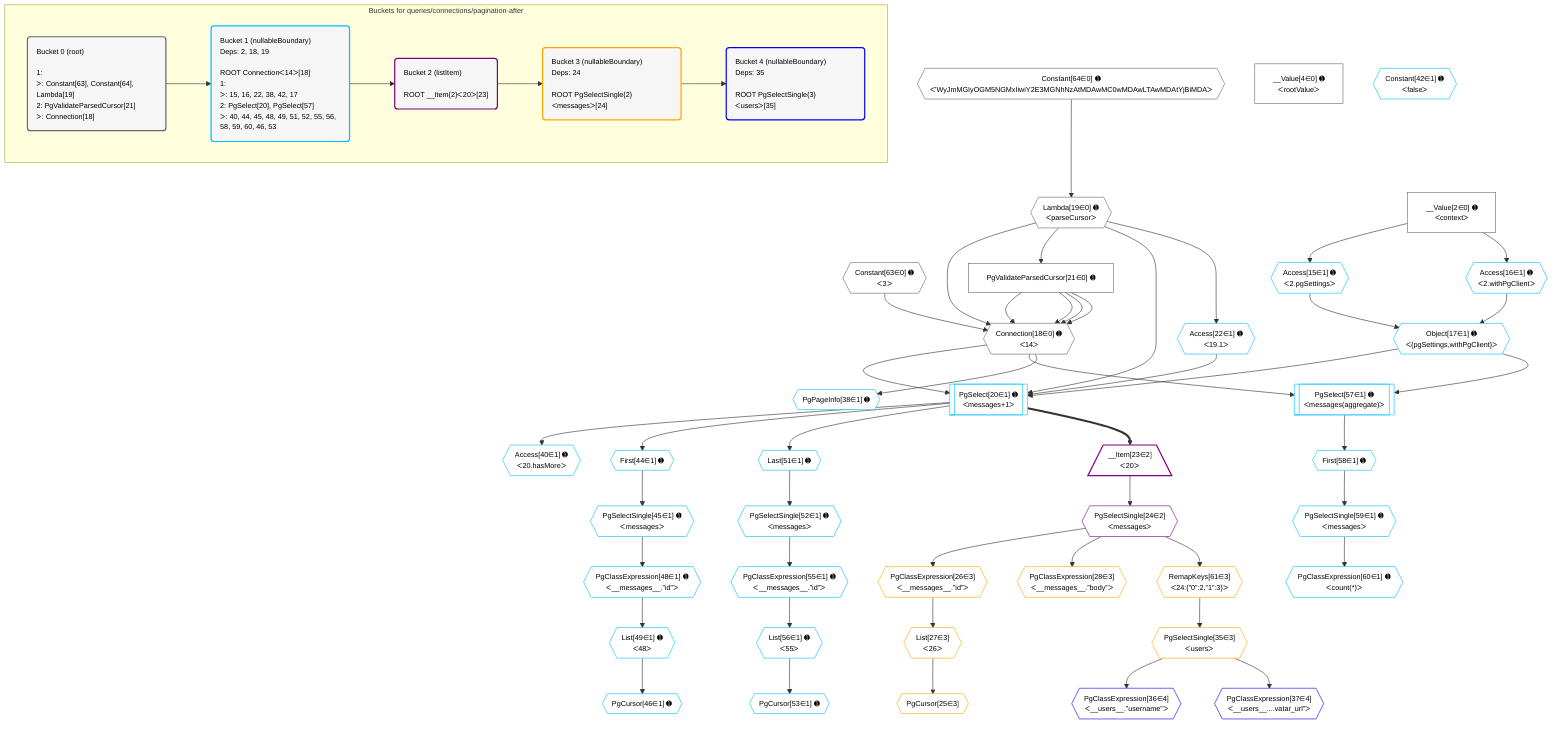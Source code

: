 %%{init: {'themeVariables': { 'fontSize': '12px'}}}%%
graph TD
    classDef path fill:#eee,stroke:#000,color:#000
    classDef plan fill:#fff,stroke-width:1px,color:#000
    classDef itemplan fill:#fff,stroke-width:2px,color:#000
    classDef unbatchedplan fill:#dff,stroke-width:1px,color:#000
    classDef sideeffectplan fill:#fcc,stroke-width:2px,color:#000
    classDef bucket fill:#f6f6f6,color:#000,stroke-width:2px,text-align:left


    %% plan dependencies
    Connection18{{"Connection[18∈0] ➊<br />ᐸ14ᐳ"}}:::plan
    Constant63{{"Constant[63∈0] ➊<br />ᐸ3ᐳ"}}:::plan
    Lambda19{{"Lambda[19∈0] ➊<br />ᐸparseCursorᐳ"}}:::plan
    PgValidateParsedCursor21["PgValidateParsedCursor[21∈0] ➊"]:::plan
    Constant63 & Lambda19 & PgValidateParsedCursor21 & PgValidateParsedCursor21 & PgValidateParsedCursor21 & PgValidateParsedCursor21 --> Connection18
    Constant64{{"Constant[64∈0] ➊<br />ᐸ'WyJmMGIyOGM5NGMxIiwiY2E3MGNhNzAtMDAwMC0wMDAwLTAwMDAtYjBiMDAᐳ"}}:::plan
    Constant64 --> Lambda19
    Lambda19 --> PgValidateParsedCursor21
    __Value2["__Value[2∈0] ➊<br />ᐸcontextᐳ"]:::plan
    __Value4["__Value[4∈0] ➊<br />ᐸrootValueᐳ"]:::plan
    PgSelect20[["PgSelect[20∈1] ➊<br />ᐸmessages+1ᐳ"]]:::plan
    Object17{{"Object[17∈1] ➊<br />ᐸ{pgSettings,withPgClient}ᐳ"}}:::plan
    Access22{{"Access[22∈1] ➊<br />ᐸ19.1ᐳ"}}:::plan
    Object17 & Connection18 & Lambda19 & Access22 --> PgSelect20
    Access15{{"Access[15∈1] ➊<br />ᐸ2.pgSettingsᐳ"}}:::plan
    Access16{{"Access[16∈1] ➊<br />ᐸ2.withPgClientᐳ"}}:::plan
    Access15 & Access16 --> Object17
    PgSelect57[["PgSelect[57∈1] ➊<br />ᐸmessages(aggregate)ᐳ"]]:::plan
    Object17 & Connection18 --> PgSelect57
    __Value2 --> Access15
    __Value2 --> Access16
    Lambda19 --> Access22
    PgPageInfo38{{"PgPageInfo[38∈1] ➊"}}:::plan
    Connection18 --> PgPageInfo38
    Access40{{"Access[40∈1] ➊<br />ᐸ20.hasMoreᐳ"}}:::plan
    PgSelect20 --> Access40
    First44{{"First[44∈1] ➊"}}:::plan
    PgSelect20 --> First44
    PgSelectSingle45{{"PgSelectSingle[45∈1] ➊<br />ᐸmessagesᐳ"}}:::plan
    First44 --> PgSelectSingle45
    PgCursor46{{"PgCursor[46∈1] ➊"}}:::plan
    List49{{"List[49∈1] ➊<br />ᐸ48ᐳ"}}:::plan
    List49 --> PgCursor46
    PgClassExpression48{{"PgClassExpression[48∈1] ➊<br />ᐸ__messages__.”id”ᐳ"}}:::plan
    PgSelectSingle45 --> PgClassExpression48
    PgClassExpression48 --> List49
    Last51{{"Last[51∈1] ➊"}}:::plan
    PgSelect20 --> Last51
    PgSelectSingle52{{"PgSelectSingle[52∈1] ➊<br />ᐸmessagesᐳ"}}:::plan
    Last51 --> PgSelectSingle52
    PgCursor53{{"PgCursor[53∈1] ➊"}}:::plan
    List56{{"List[56∈1] ➊<br />ᐸ55ᐳ"}}:::plan
    List56 --> PgCursor53
    PgClassExpression55{{"PgClassExpression[55∈1] ➊<br />ᐸ__messages__.”id”ᐳ"}}:::plan
    PgSelectSingle52 --> PgClassExpression55
    PgClassExpression55 --> List56
    First58{{"First[58∈1] ➊"}}:::plan
    PgSelect57 --> First58
    PgSelectSingle59{{"PgSelectSingle[59∈1] ➊<br />ᐸmessagesᐳ"}}:::plan
    First58 --> PgSelectSingle59
    PgClassExpression60{{"PgClassExpression[60∈1] ➊<br />ᐸcount(*)ᐳ"}}:::plan
    PgSelectSingle59 --> PgClassExpression60
    Constant42{{"Constant[42∈1] ➊<br />ᐸfalseᐳ"}}:::plan
    __Item23[/"__Item[23∈2]<br />ᐸ20ᐳ"\]:::itemplan
    PgSelect20 ==> __Item23
    PgSelectSingle24{{"PgSelectSingle[24∈2]<br />ᐸmessagesᐳ"}}:::plan
    __Item23 --> PgSelectSingle24
    PgCursor25{{"PgCursor[25∈3]"}}:::plan
    List27{{"List[27∈3]<br />ᐸ26ᐳ"}}:::plan
    List27 --> PgCursor25
    PgClassExpression26{{"PgClassExpression[26∈3]<br />ᐸ__messages__.”id”ᐳ"}}:::plan
    PgSelectSingle24 --> PgClassExpression26
    PgClassExpression26 --> List27
    PgClassExpression28{{"PgClassExpression[28∈3]<br />ᐸ__messages__.”body”ᐳ"}}:::plan
    PgSelectSingle24 --> PgClassExpression28
    PgSelectSingle35{{"PgSelectSingle[35∈3]<br />ᐸusersᐳ"}}:::plan
    RemapKeys61{{"RemapKeys[61∈3]<br />ᐸ24:{”0”:2,”1”:3}ᐳ"}}:::plan
    RemapKeys61 --> PgSelectSingle35
    PgSelectSingle24 --> RemapKeys61
    PgClassExpression36{{"PgClassExpression[36∈4]<br />ᐸ__users__.”username”ᐳ"}}:::plan
    PgSelectSingle35 --> PgClassExpression36
    PgClassExpression37{{"PgClassExpression[37∈4]<br />ᐸ__users__....vatar_url”ᐳ"}}:::plan
    PgSelectSingle35 --> PgClassExpression37

    %% define steps

    subgraph "Buckets for queries/connections/pagination-after"
    Bucket0("Bucket 0 (root)<br /><br />1: <br />ᐳ: Constant[63], Constant[64], Lambda[19]<br />2: PgValidateParsedCursor[21]<br />ᐳ: Connection[18]"):::bucket
    classDef bucket0 stroke:#696969
    class Bucket0,__Value2,__Value4,Connection18,Lambda19,PgValidateParsedCursor21,Constant63,Constant64 bucket0
    Bucket1("Bucket 1 (nullableBoundary)<br />Deps: 2, 18, 19<br /><br />ROOT Connectionᐸ14ᐳ[18]<br />1: <br />ᐳ: 15, 16, 22, 38, 42, 17<br />2: PgSelect[20], PgSelect[57]<br />ᐳ: 40, 44, 45, 48, 49, 51, 52, 55, 56, 58, 59, 60, 46, 53"):::bucket
    classDef bucket1 stroke:#00bfff
    class Bucket1,Access15,Access16,Object17,PgSelect20,Access22,PgPageInfo38,Access40,Constant42,First44,PgSelectSingle45,PgCursor46,PgClassExpression48,List49,Last51,PgSelectSingle52,PgCursor53,PgClassExpression55,List56,PgSelect57,First58,PgSelectSingle59,PgClassExpression60 bucket1
    Bucket2("Bucket 2 (listItem)<br /><br />ROOT __Item{2}ᐸ20ᐳ[23]"):::bucket
    classDef bucket2 stroke:#7f007f
    class Bucket2,__Item23,PgSelectSingle24 bucket2
    Bucket3("Bucket 3 (nullableBoundary)<br />Deps: 24<br /><br />ROOT PgSelectSingle{2}ᐸmessagesᐳ[24]"):::bucket
    classDef bucket3 stroke:#ffa500
    class Bucket3,PgCursor25,PgClassExpression26,List27,PgClassExpression28,PgSelectSingle35,RemapKeys61 bucket3
    Bucket4("Bucket 4 (nullableBoundary)<br />Deps: 35<br /><br />ROOT PgSelectSingle{3}ᐸusersᐳ[35]"):::bucket
    classDef bucket4 stroke:#0000ff
    class Bucket4,PgClassExpression36,PgClassExpression37 bucket4
    Bucket0 --> Bucket1
    Bucket1 --> Bucket2
    Bucket2 --> Bucket3
    Bucket3 --> Bucket4
    end
